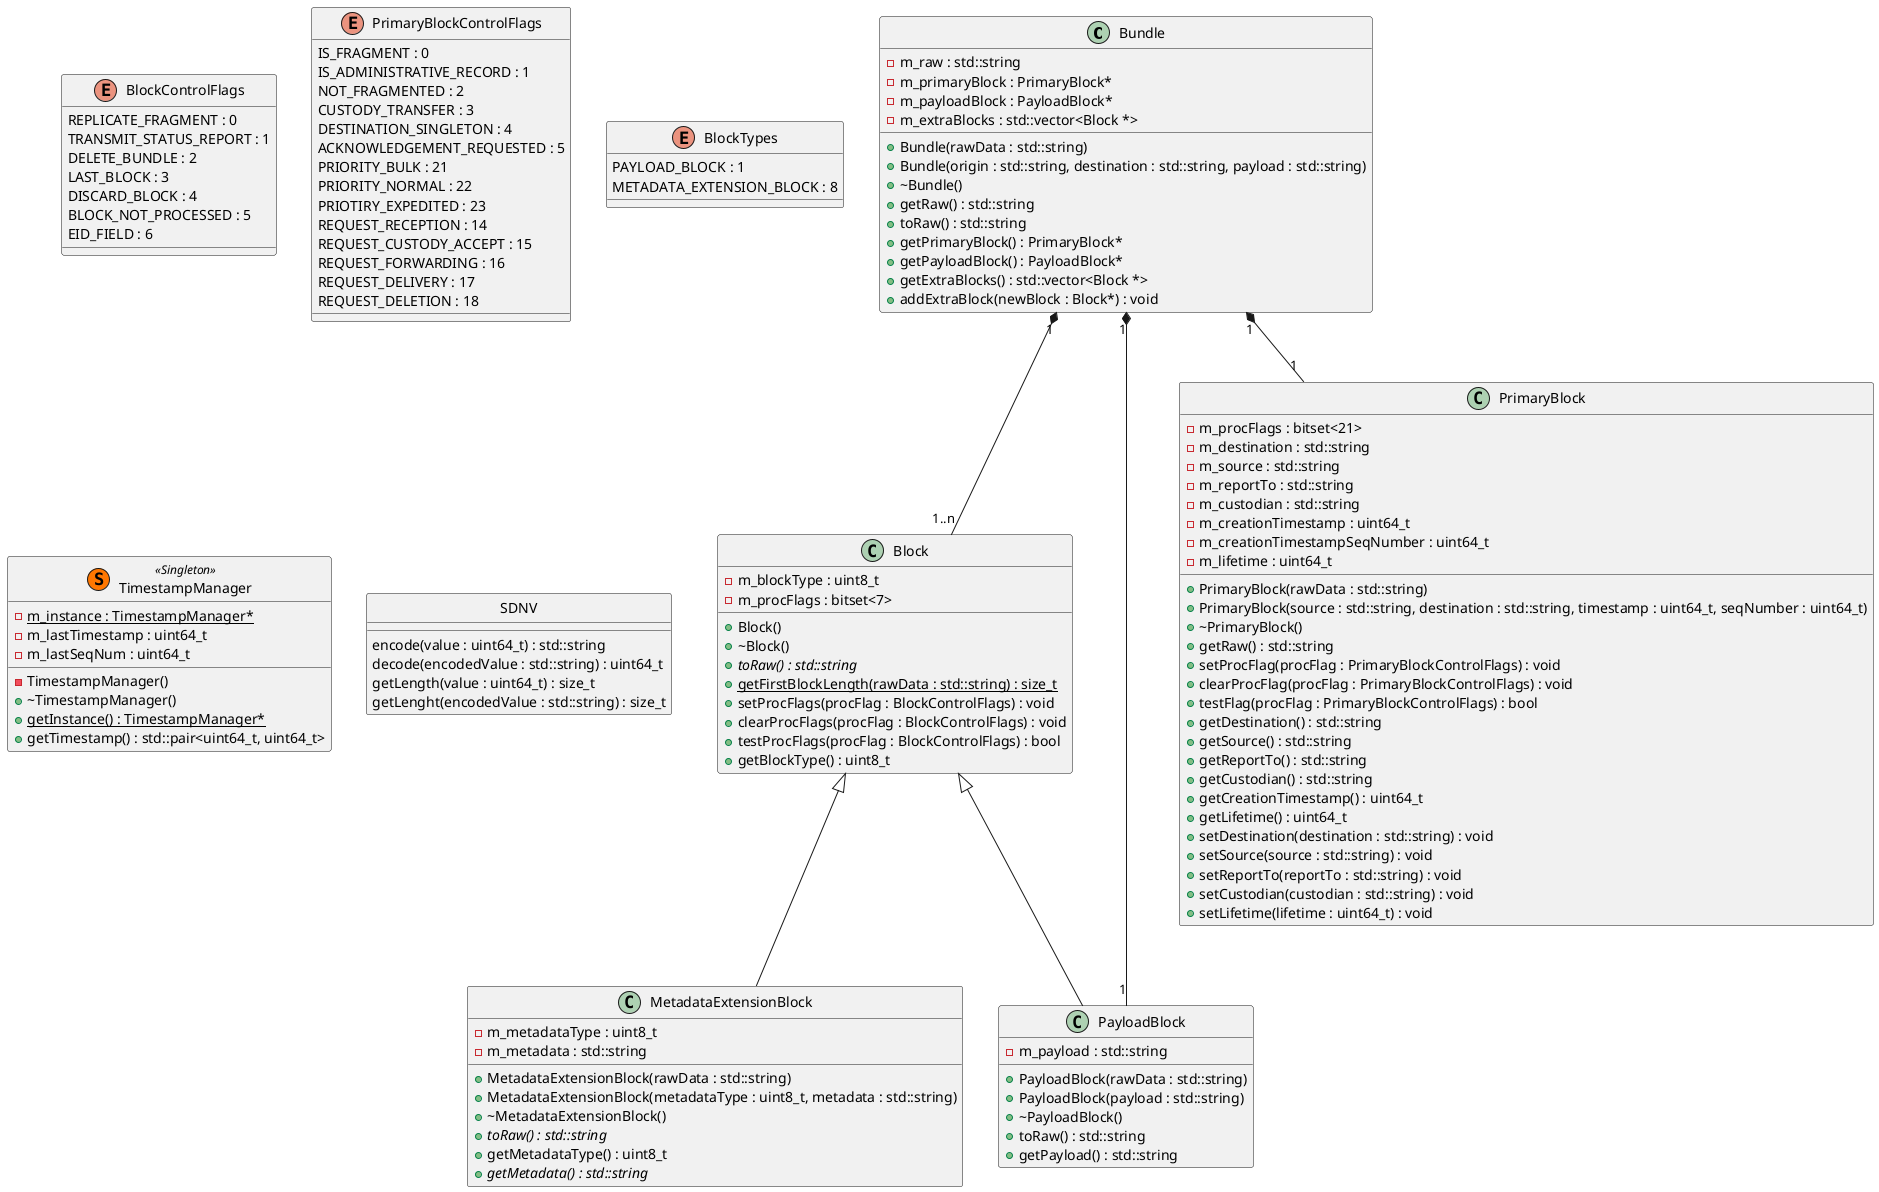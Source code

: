 @startuml
class Bundle {
	-m_raw : std::string
	-m_primaryBlock : PrimaryBlock*
	-m_payloadBlock : PayloadBlock*
	-m_extraBlocks : std::vector<Block *>
	+Bundle(rawData : std::string)
	+Bundle(origin : std::string, destination : std::string, payload : std::string)
	+~Bundle()
	+getRaw() : std::string
	+toRaw() : std::string
	+getPrimaryBlock() : PrimaryBlock*
	+getPayloadBlock() : PayloadBlock*
	+getExtraBlocks() : std::vector<Block *>
	+addExtraBlock(newBlock : Block*) : void
}

class Block {
	-m_blockType : uint8_t
	-m_procFlags : bitset<7>
	+Block()
	+~Block()
	+{abstract}toRaw() : std::string
	+{static}getFirstBlockLength(rawData : std::string) : size_t
	+setProcFlags(procFlag : BlockControlFlags) : void
	+clearProcFlags(procFlag : BlockControlFlags) : void
	+testProcFlags(procFlag : BlockControlFlags) : bool
	+getBlockType() : uint8_t
}

class MetadataExtensionBlock {
	-m_metadataType : uint8_t
	-m_metadata : std::string
	+MetadataExtensionBlock(rawData : std::string)
	+MetadataExtensionBlock(metadataType : uint8_t, metadata : std::string)
	+~MetadataExtensionBlock()
	+{abstract}toRaw() : std::string
	+getMetadataType() : uint8_t
	+{abstract}getMetadata() : std::string
}

class PayloadBlock {
	-m_payload : std::string
	+PayloadBlock(rawData : std::string)
	+PayloadBlock(payload : std::string)
	+~PayloadBlock()
	+toRaw() : std::string
	+getPayload() : std::string
}


class PrimaryBlock {
	-m_procFlags : bitset<21>
	-m_destination : std::string
	-m_source : std::string
	-m_reportTo : std::string
	-m_custodian : std::string
	-m_creationTimestamp : uint64_t
	-m_creationTimestampSeqNumber : uint64_t
	-m_lifetime : uint64_t
	+PrimaryBlock(rawData : std::string)
	+PrimaryBlock(source : std::string, destination : std::string, timestamp : uint64_t, seqNumber : uint64_t)
	+~PrimaryBlock()
	+getRaw() : std::string
	+setProcFlag(procFlag : PrimaryBlockControlFlags) : void
	+clearProcFlag(procFlag : PrimaryBlockControlFlags) : void
	+testFlag(procFlag : PrimaryBlockControlFlags) : bool
	+getDestination() : std::string
	+getSource() : std::string
	+getReportTo() : std::string
	+getCustodian() : std::string
	+getCreationTimestamp() : uint64_t
	+getLifetime() : uint64_t
	+setDestination(destination : std::string) : void
	+setSource(source : std::string) : void
	+setReportTo(reportTo : std::string) : void
	+setCustodian(custodian : std::string) : void
	+setLifetime(lifetime : uint64_t) : void
}

enum BlockControlFlags {
	REPLICATE_FRAGMENT : 0
	TRANSMIT_STATUS_REPORT : 1
	DELETE_BUNDLE : 2
	LAST_BLOCK : 3
	DISCARD_BLOCK : 4
	BLOCK_NOT_PROCESSED : 5
	EID_FIELD : 6
}

enum PrimaryBlockControlFlags {
	IS_FRAGMENT : 0
	IS_ADMINISTRATIVE_RECORD : 1
	NOT_FRAGMENTED : 2
	CUSTODY_TRANSFER : 3
	DESTINATION_SINGLETON : 4
	ACKNOWLEDGEMENT_REQUESTED : 5
	PRIORITY_BULK : 21
	PRIORITY_NORMAL : 22
	PRIOTIRY_EXPEDITED : 23
	REQUEST_RECEPTION : 14
	REQUEST_CUSTODY_ACCEPT : 15
	REQUEST_FORWARDING : 16
	REQUEST_DELIVERY : 17
	REQUEST_DELETION : 18
}

enum BlockTypes {
	PAYLOAD_BLOCK : 1
	METADATA_EXTENSION_BLOCK : 8
}

class TimestampManager << (S,#FF7700) Singleton >> {
	-{static}m_instance : TimestampManager*
	-m_lastTimestamp : uint64_t
	-m_lastSeqNum : uint64_t
	-TimestampManager()
	+~TimestampManager()
	+{static}getInstance() : TimestampManager*
	+getTimestamp() : std::pair<uint64_t, uint64_t>
}

class SDNV {
	encode(value : uint64_t) : std::string
	decode(encodedValue : std::string) : uint64_t
	getLength(value : uint64_t) : size_t
	getLenght(encodedValue : std::string) : size_t
}
hide SDNV circle

Block <|-- MetadataExtensionBlock
Block <|-- PayloadBlock
Bundle "1" *-- "1" PrimaryBlock
Bundle "1" *-- "1" PayloadBlock
Bundle "1" *-- "1..n" Block

@enduml